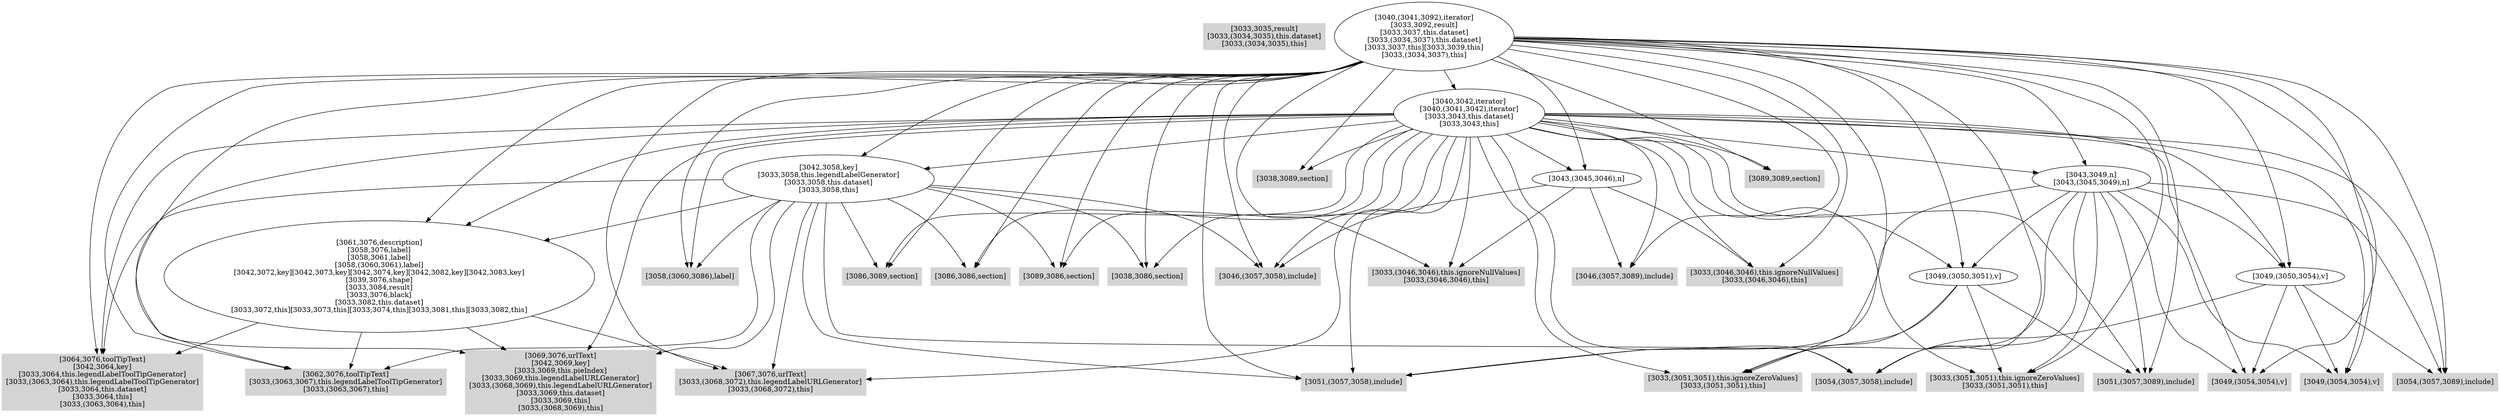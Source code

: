 digraph { 
4094 [shape=box,style=filled,color=".0 .0 .83",label="[3033,3035,result]\n[3033,(3034,3035),this.dataset]\n[3033,(3034,3035),this]"];
4095 [shape=box,style=filled,color=".0 .0 .83",label="[3064,3076,toolTipText]\n[3042,3064,key]\n[3033,3064,this.legendLabelToolTipGenerator]\n[3033,(3063,3064),this.legendLabelToolTipGenerator]\n[3033,3064,this.dataset]\n[3033,3064,this]\n[3033,(3063,3064),this]"];
4096 [shape=box,style=filled,color=".0 .0 .83",label="[3062,3076,toolTipText]\n[3033,(3063,3067),this.legendLabelToolTipGenerator]\n[3033,(3063,3067),this]"];
4097 [shape=box,style=filled,color=".0 .0 .83",label="[3069,3076,urlText]\n[3042,3069,key]\n[3033,3069,this.pieIndex]\n[3033,3069,this.legendLabelURLGenerator]\n[3033,(3068,3069),this.legendLabelURLGenerator]\n[3033,3069,this.dataset]\n[3033,3069,this]\n[3033,(3068,3069),this]"];
4098 [shape=box,style=filled,color=".0 .0 .83",label="[3067,3076,urlText]\n[3033,(3068,3072),this.legendLabelURLGenerator]\n[3033,(3068,3072),this]"];
4099 [label="[3061,3076,description]\n[3058,3076,label]\n[3058,3061,label]\n[3058,(3060,3061),label]\n[3042,3072,key][3042,3073,key][3042,3074,key][3042,3082,key][3042,3083,key]\n[3039,3076,shape]\n[3033,3084,result]\n[3033,3076,black]\n[3033,3082,this.dataset]\n[3033,3072,this][3033,3073,this][3033,3074,this][3033,3081,this][3033,3082,this]"];
4100 [shape=box,style=filled,color=".0 .0 .83",label="[3038,3086,section]"];
4101 [shape=box,style=filled,color=".0 .0 .83",label="[3046,(3057,3058),include]"];
4102 [shape=box,style=filled,color=".0 .0 .83",label="[3051,(3057,3058),include]"];
4103 [shape=box,style=filled,color=".0 .0 .83",label="[3054,(3057,3058),include]"];
4104 [shape=box,style=filled,color=".0 .0 .83",label="[3058,(3060,3086),label]"];
4105 [shape=box,style=filled,color=".0 .0 .83",label="[3086,3089,section]"];
4106 [shape=box,style=filled,color=".0 .0 .83",label="[3086,3086,section]"];
4107 [shape=box,style=filled,color=".0 .0 .83",label="[3089,3086,section]"];
4108 [label="[3042,3058,key]\n[3033,3058,this.legendLabelGenerator]\n[3033,3058,this.dataset]\n[3033,3058,this]"];
4109 [shape=box,style=filled,color=".0 .0 .83",label="[3033,(3051,3051),this.ignoreZeroValues]\n[3033,(3051,3051),this]"];
4110 [shape=box,style=filled,color=".0 .0 .83",label="[3033,(3051,3051),this.ignoreZeroValues]\n[3033,(3051,3051),this]"];
4111 [shape=box,style=filled,color=".0 .0 .83",label="[3033,(3046,3046),this.ignoreNullValues]\n[3033,(3046,3046),this]"];
4112 [shape=box,style=filled,color=".0 .0 .83",label="[3033,(3046,3046),this.ignoreNullValues]\n[3033,(3046,3046),this]"];
4113 [shape=box,style=filled,color=".0 .0 .83",label="[3038,3089,section]"];
4114 [shape=box,style=filled,color=".0 .0 .83",label="[3046,(3057,3089),include]"];
4115 [label="[3043,(3045,3046),n]"];
4116 [shape=box,style=filled,color=".0 .0 .83",label="[3051,(3057,3089),include]"];
4117 [label="[3049,(3050,3051),v]"];
4118 [shape=box,style=filled,color=".0 .0 .83",label="[3049,(3054,3054),v]"];
4119 [shape=box,style=filled,color=".0 .0 .83",label="[3049,(3054,3054),v]"];
4120 [shape=box,style=filled,color=".0 .0 .83",label="[3054,(3057,3089),include]"];
4121 [label="[3049,(3050,3054),v]"];
4122 [label="[3043,3049,n]\n[3043,(3045,3049),n]"];
4123 [shape=box,style=filled,color=".0 .0 .83",label="[3089,3089,section]"];
4124 [label="[3040,3042,iterator]\n[3040,(3041,3042),iterator]\n[3033,3043,this.dataset]\n[3033,3043,this]"];
4125 [label="[3040,(3041,3092),iterator]\n[3033,3092,result]\n[3033,3037,this.dataset]\n[3033,(3034,3037),this.dataset]\n[3033,3037,this][3033,3039,this]\n[3033,(3034,3037),this]"];
4099 -> 4095;
4099 -> 4096;
4099 -> 4097;
4099 -> 4098;
4108 -> 4095;
4108 -> 4096;
4108 -> 4097;
4108 -> 4098;
4108 -> 4099;
4108 -> 4100;
4108 -> 4101;
4108 -> 4102;
4108 -> 4103;
4108 -> 4104;
4108 -> 4105;
4108 -> 4106;
4108 -> 4107;
4115 -> 4101;
4115 -> 4111;
4115 -> 4112;
4115 -> 4114;
4117 -> 4102;
4117 -> 4109;
4117 -> 4110;
4117 -> 4116;
4121 -> 4103;
4121 -> 4118;
4121 -> 4119;
4121 -> 4120;
4122 -> 4102;
4122 -> 4103;
4122 -> 4109;
4122 -> 4110;
4122 -> 4116;
4122 -> 4117;
4122 -> 4118;
4122 -> 4119;
4122 -> 4120;
4122 -> 4121;
4124 -> 4095;
4124 -> 4096;
4124 -> 4097;
4124 -> 4098;
4124 -> 4099;
4124 -> 4100;
4124 -> 4101;
4124 -> 4102;
4124 -> 4103;
4124 -> 4104;
4124 -> 4105;
4124 -> 4106;
4124 -> 4107;
4124 -> 4108;
4124 -> 4109;
4124 -> 4110;
4124 -> 4111;
4124 -> 4112;
4124 -> 4113;
4124 -> 4114;
4124 -> 4115;
4124 -> 4116;
4124 -> 4117;
4124 -> 4118;
4124 -> 4119;
4124 -> 4120;
4124 -> 4121;
4124 -> 4122;
4124 -> 4123;
4125 -> 4095;
4125 -> 4096;
4125 -> 4097;
4125 -> 4098;
4125 -> 4099;
4125 -> 4100;
4125 -> 4101;
4125 -> 4102;
4125 -> 4103;
4125 -> 4104;
4125 -> 4105;
4125 -> 4106;
4125 -> 4107;
4125 -> 4108;
4125 -> 4109;
4125 -> 4110;
4125 -> 4111;
4125 -> 4112;
4125 -> 4113;
4125 -> 4114;
4125 -> 4115;
4125 -> 4116;
4125 -> 4117;
4125 -> 4118;
4125 -> 4119;
4125 -> 4120;
4125 -> 4121;
4125 -> 4122;
4125 -> 4123;
4125 -> 4124;
}